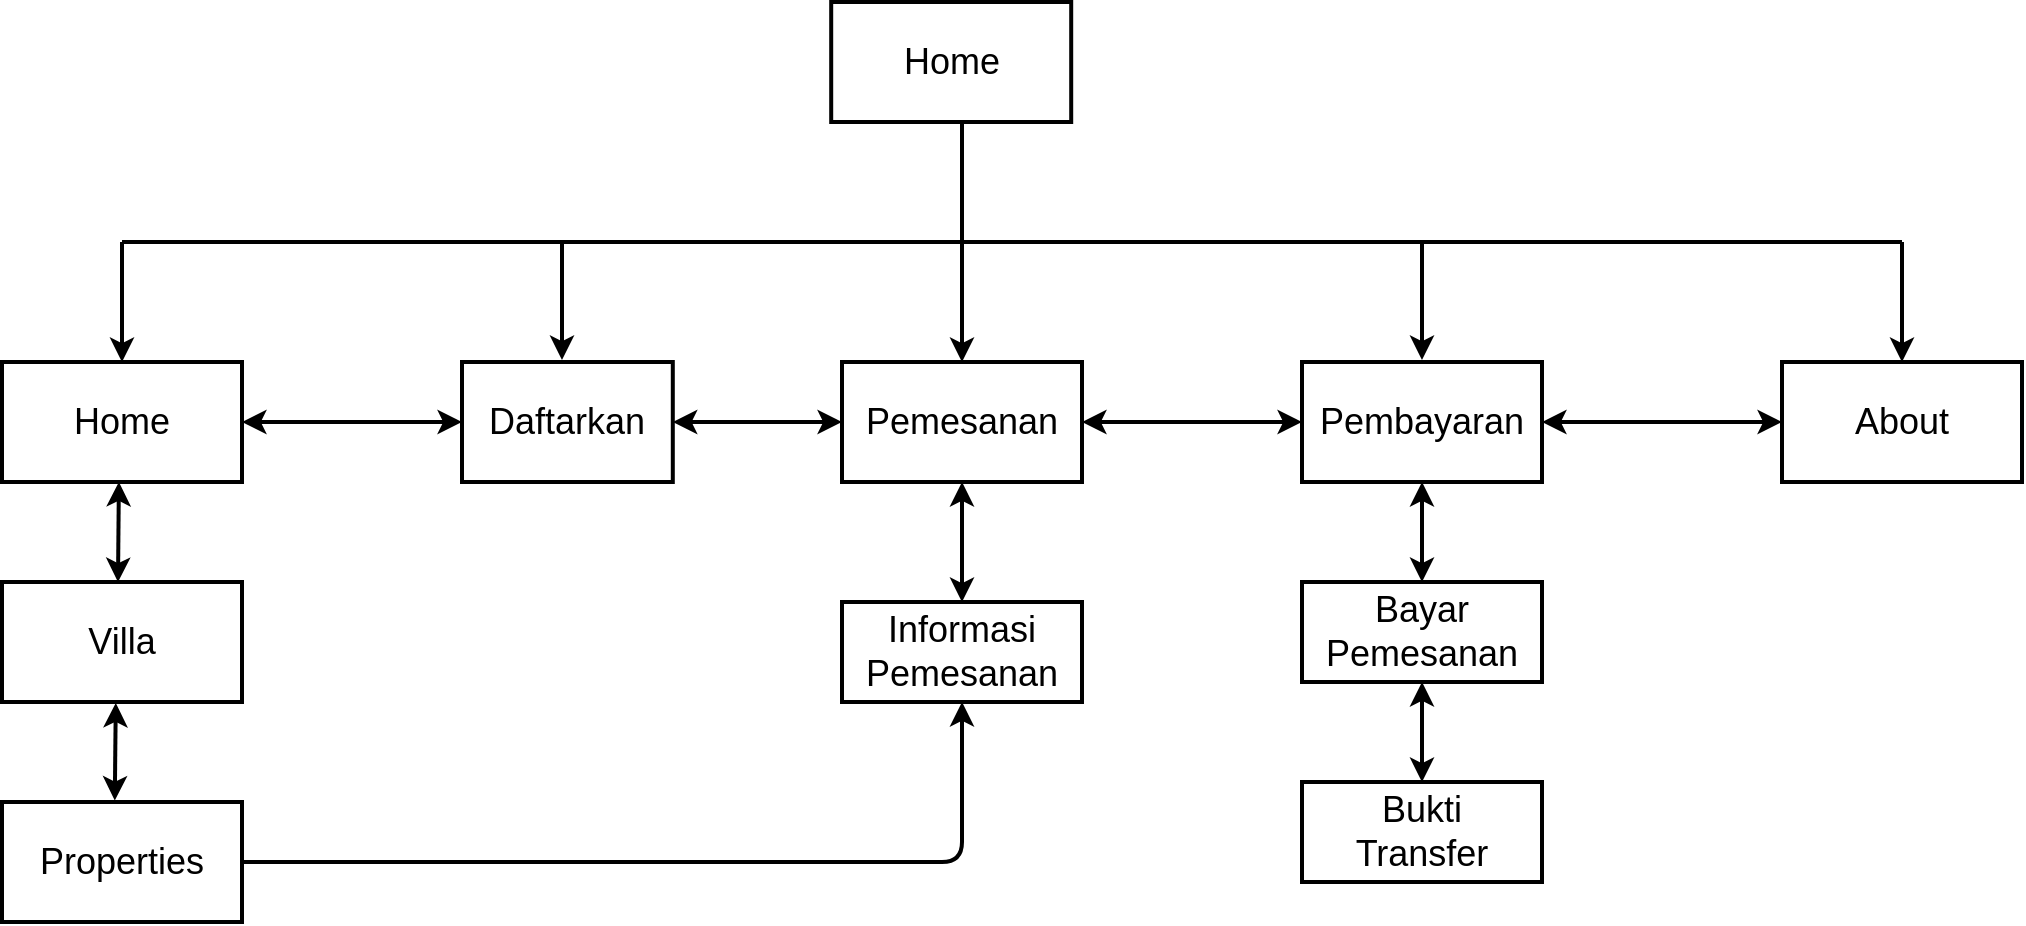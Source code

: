 <mxfile version="13.9.7" type="device"><diagram id="35qjzV7K-Ogj4jb4tBmp" name="Page-1"><mxGraphModel dx="1346" dy="1623" grid="1" gridSize="10" guides="1" tooltips="1" connect="1" arrows="1" fold="1" page="1" pageScale="1" pageWidth="1169" pageHeight="827" math="0" shadow="0"><root><mxCell id="0"/><mxCell id="1" parent="0"/><mxCell id="sCnVqCvSskhqENAFExg--12" value="&lt;font style=&quot;font-size: 18px&quot;&gt;Home&lt;/font&gt;" style="rounded=0;whiteSpace=wrap;html=1;strokeWidth=2;" parent="1" vertex="1"><mxGeometry x="544.6" y="-750" width="120" height="60" as="geometry"/></mxCell><mxCell id="sCnVqCvSskhqENAFExg--14" value="&lt;font style=&quot;font-size: 18px&quot;&gt;Daftarkan&lt;/font&gt;" style="rounded=0;whiteSpace=wrap;html=1;strokeWidth=2;" parent="1" vertex="1"><mxGeometry x="360" y="-570" width="105.4" height="60" as="geometry"/></mxCell><mxCell id="sCnVqCvSskhqENAFExg--15" value="" style="endArrow=none;html=1;strokeWidth=2;" parent="1" edge="1"><mxGeometry width="50" height="50" relative="1" as="geometry"><mxPoint x="190" y="-630" as="sourcePoint"/><mxPoint x="1080" y="-630" as="targetPoint"/></mxGeometry></mxCell><mxCell id="sCnVqCvSskhqENAFExg--16" value="" style="endArrow=classic;html=1;strokeWidth=2;" parent="1" edge="1"><mxGeometry width="50" height="50" relative="1" as="geometry"><mxPoint x="190" y="-630" as="sourcePoint"/><mxPoint x="190" y="-570" as="targetPoint"/></mxGeometry></mxCell><mxCell id="sCnVqCvSskhqENAFExg--17" value="&lt;font style=&quot;font-size: 18px&quot;&gt;Home&lt;/font&gt;" style="rounded=0;whiteSpace=wrap;html=1;strokeWidth=2;" parent="1" vertex="1"><mxGeometry x="130" y="-570" width="120" height="60" as="geometry"/></mxCell><mxCell id="sCnVqCvSskhqENAFExg--18" value="" style="endArrow=classic;html=1;strokeWidth=2;" parent="1" edge="1"><mxGeometry width="50" height="50" relative="1" as="geometry"><mxPoint x="410" y="-630" as="sourcePoint"/><mxPoint x="410" y="-571" as="targetPoint"/></mxGeometry></mxCell><mxCell id="sCnVqCvSskhqENAFExg--26" value="" style="endArrow=classic;html=1;strokeWidth=2;" parent="1" edge="1"><mxGeometry width="50" height="50" relative="1" as="geometry"><mxPoint x="1080" y="-630" as="sourcePoint"/><mxPoint x="1080" y="-570" as="targetPoint"/></mxGeometry></mxCell><mxCell id="sCnVqCvSskhqENAFExg--28" value="&lt;font style=&quot;font-size: 18px&quot;&gt;About&lt;/font&gt;" style="rounded=0;whiteSpace=wrap;html=1;strokeWidth=2;" parent="1" vertex="1"><mxGeometry x="1020" y="-570" width="120" height="60" as="geometry"/></mxCell><mxCell id="sCnVqCvSskhqENAFExg--60" value="" style="endArrow=none;html=1;strokeWidth=2;" parent="1" edge="1"><mxGeometry width="50" height="50" relative="1" as="geometry"><mxPoint x="610" y="-630" as="sourcePoint"/><mxPoint x="610" y="-690" as="targetPoint"/></mxGeometry></mxCell><mxCell id="sCnVqCvSskhqENAFExg--68" value="" style="endArrow=classic;startArrow=classic;html=1;strokeWidth=2;entryX=0.487;entryY=1;entryDx=0;entryDy=0;entryPerimeter=0;" parent="1" target="sCnVqCvSskhqENAFExg--17" edge="1"><mxGeometry width="50" height="50" relative="1" as="geometry"><mxPoint x="188" y="-460" as="sourcePoint"/><mxPoint x="580" y="-540" as="targetPoint"/></mxGeometry></mxCell><mxCell id="sCnVqCvSskhqENAFExg--69" value="&lt;font style=&quot;font-size: 18px&quot;&gt;Villa&lt;/font&gt;" style="rounded=0;whiteSpace=wrap;html=1;strokeWidth=2;" parent="1" vertex="1"><mxGeometry x="130" y="-460" width="120" height="60" as="geometry"/></mxCell><mxCell id="sCnVqCvSskhqENAFExg--70" value="&lt;font style=&quot;font-size: 18px&quot;&gt;Properties&lt;/font&gt;" style="rounded=0;whiteSpace=wrap;html=1;strokeWidth=2;" parent="1" vertex="1"><mxGeometry x="130" y="-350" width="120" height="60" as="geometry"/></mxCell><mxCell id="sCnVqCvSskhqENAFExg--71" value="" style="endArrow=classic;startArrow=classic;html=1;strokeWidth=2;entryX=0.474;entryY=1.008;entryDx=0;entryDy=0;entryPerimeter=0;exitX=0.47;exitY=-0.012;exitDx=0;exitDy=0;exitPerimeter=0;" parent="1" source="sCnVqCvSskhqENAFExg--70" target="sCnVqCvSskhqENAFExg--69" edge="1"><mxGeometry width="50" height="50" relative="1" as="geometry"><mxPoint x="187" y="-351" as="sourcePoint"/><mxPoint x="198" y="-490" as="targetPoint"/></mxGeometry></mxCell><mxCell id="sCnVqCvSskhqENAFExg--73" value="" style="endArrow=classic;startArrow=classic;html=1;strokeWidth=2;entryX=0;entryY=0.5;entryDx=0;entryDy=0;" parent="1" source="sCnVqCvSskhqENAFExg--17" target="sCnVqCvSskhqENAFExg--14" edge="1"><mxGeometry width="50" height="50" relative="1" as="geometry"><mxPoint x="360" y="-510" as="sourcePoint"/><mxPoint x="410" y="-560" as="targetPoint"/></mxGeometry></mxCell><mxCell id="sCnVqCvSskhqENAFExg--74" value="" style="endArrow=classic;html=1;strokeWidth=2;" parent="1" edge="1"><mxGeometry width="50" height="50" relative="1" as="geometry"><mxPoint x="610" y="-630" as="sourcePoint"/><mxPoint x="610" y="-570" as="targetPoint"/></mxGeometry></mxCell><mxCell id="sCnVqCvSskhqENAFExg--75" value="&lt;font style=&quot;font-size: 18px&quot;&gt;Pemesanan&lt;br&gt;&lt;/font&gt;" style="rounded=0;whiteSpace=wrap;html=1;strokeWidth=2;" parent="1" vertex="1"><mxGeometry x="550" y="-570" width="120" height="60" as="geometry"/></mxCell><mxCell id="sCnVqCvSskhqENAFExg--76" value="" style="endArrow=classic;html=1;strokeWidth=2;exitX=1;exitY=0.5;exitDx=0;exitDy=0;entryX=0.5;entryY=1;entryDx=0;entryDy=0;" parent="1" source="sCnVqCvSskhqENAFExg--70" edge="1" target="sCnVqCvSskhqENAFExg--90"><mxGeometry width="50" height="50" relative="1" as="geometry"><mxPoint x="230" y="-290" as="sourcePoint"/><mxPoint x="548" y="-540" as="targetPoint"/><Array as="points"><mxPoint x="500" y="-320"/><mxPoint x="610" y="-320"/></Array></mxGeometry></mxCell><mxCell id="sCnVqCvSskhqENAFExg--77" value="&lt;font style=&quot;font-size: 18px&quot;&gt;Pembayaran&lt;/font&gt;" style="rounded=0;whiteSpace=wrap;html=1;strokeWidth=2;" parent="1" vertex="1"><mxGeometry x="780" y="-570" width="120" height="60" as="geometry"/></mxCell><mxCell id="sCnVqCvSskhqENAFExg--78" value="" style="endArrow=classic;html=1;strokeWidth=2;" parent="1" edge="1"><mxGeometry width="50" height="50" relative="1" as="geometry"><mxPoint x="840.0" y="-630.0" as="sourcePoint"/><mxPoint x="840.0" y="-571" as="targetPoint"/></mxGeometry></mxCell><mxCell id="sCnVqCvSskhqENAFExg--79" value="" style="endArrow=classic;startArrow=classic;html=1;strokeWidth=2;entryX=0;entryY=0.5;entryDx=0;entryDy=0;exitX=1;exitY=0.5;exitDx=0;exitDy=0;" parent="1" source="sCnVqCvSskhqENAFExg--75" target="sCnVqCvSskhqENAFExg--77" edge="1"><mxGeometry width="50" height="50" relative="1" as="geometry"><mxPoint x="720" y="-510" as="sourcePoint"/><mxPoint x="770" y="-560" as="targetPoint"/><Array as="points"><mxPoint x="730" y="-540"/></Array></mxGeometry></mxCell><mxCell id="sCnVqCvSskhqENAFExg--85" value="&lt;font style=&quot;font-size: 18px&quot;&gt;Bayar Pemesanan&lt;/font&gt;" style="rounded=0;whiteSpace=wrap;html=1;strokeWidth=2;" parent="1" vertex="1"><mxGeometry x="780" y="-460" width="120" height="50" as="geometry"/></mxCell><mxCell id="sCnVqCvSskhqENAFExg--86" value="" style="endArrow=classic;startArrow=classic;html=1;strokeWidth=2;entryX=0.5;entryY=1;entryDx=0;entryDy=0;exitX=0.5;exitY=0;exitDx=0;exitDy=0;" parent="1" source="sCnVqCvSskhqENAFExg--85" target="sCnVqCvSskhqENAFExg--77" edge="1"><mxGeometry width="50" height="50" relative="1" as="geometry"><mxPoint x="830" y="-450" as="sourcePoint"/><mxPoint x="880" y="-500" as="targetPoint"/></mxGeometry></mxCell><mxCell id="sCnVqCvSskhqENAFExg--87" value="&lt;font style=&quot;font-size: 18px&quot;&gt;Bukti &lt;br&gt;Transfer&lt;/font&gt;" style="rounded=0;whiteSpace=wrap;html=1;strokeWidth=2;" parent="1" vertex="1"><mxGeometry x="780" y="-360" width="120" height="50" as="geometry"/></mxCell><mxCell id="sCnVqCvSskhqENAFExg--88" value="" style="endArrow=classic;startArrow=classic;html=1;strokeWidth=2;entryX=0.5;entryY=1;entryDx=0;entryDy=0;exitX=0.5;exitY=0;exitDx=0;exitDy=0;" parent="1" source="sCnVqCvSskhqENAFExg--87" target="sCnVqCvSskhqENAFExg--85" edge="1"><mxGeometry width="50" height="50" relative="1" as="geometry"><mxPoint x="850" y="-450" as="sourcePoint"/><mxPoint x="850" y="-500" as="targetPoint"/></mxGeometry></mxCell><mxCell id="sCnVqCvSskhqENAFExg--90" value="&lt;font style=&quot;font-size: 18px&quot;&gt;Informasi Pemesanan&lt;/font&gt;" style="rounded=0;whiteSpace=wrap;html=1;strokeWidth=2;" parent="1" vertex="1"><mxGeometry x="550" y="-450" width="120" height="50" as="geometry"/></mxCell><mxCell id="sCnVqCvSskhqENAFExg--91" value="" style="endArrow=classic;startArrow=classic;html=1;strokeWidth=2;entryX=0.5;entryY=1;entryDx=0;entryDy=0;" parent="1" source="sCnVqCvSskhqENAFExg--90" target="sCnVqCvSskhqENAFExg--75" edge="1"><mxGeometry width="50" height="50" relative="1" as="geometry"><mxPoint x="540" y="-430" as="sourcePoint"/><mxPoint x="590" y="-480" as="targetPoint"/></mxGeometry></mxCell><mxCell id="rcWRmCQnk8p7NAvL2p5Q-1" value="" style="endArrow=classic;startArrow=classic;html=1;strokeWidth=2;entryX=0;entryY=0.5;entryDx=0;entryDy=0;exitX=1;exitY=0.5;exitDx=0;exitDy=0;" edge="1" parent="1" source="sCnVqCvSskhqENAFExg--14" target="sCnVqCvSskhqENAFExg--75"><mxGeometry width="50" height="50" relative="1" as="geometry"><mxPoint x="470" y="-540" as="sourcePoint"/><mxPoint x="370" y="-530" as="targetPoint"/></mxGeometry></mxCell><mxCell id="rcWRmCQnk8p7NAvL2p5Q-2" value="" style="endArrow=classic;startArrow=classic;html=1;strokeWidth=2;entryX=0;entryY=0.5;entryDx=0;entryDy=0;entryPerimeter=0;" edge="1" parent="1" target="sCnVqCvSskhqENAFExg--28"><mxGeometry width="50" height="50" relative="1" as="geometry"><mxPoint x="900" y="-540" as="sourcePoint"/><mxPoint x="1010" y="-540" as="targetPoint"/><Array as="points"/></mxGeometry></mxCell></root></mxGraphModel></diagram></mxfile>